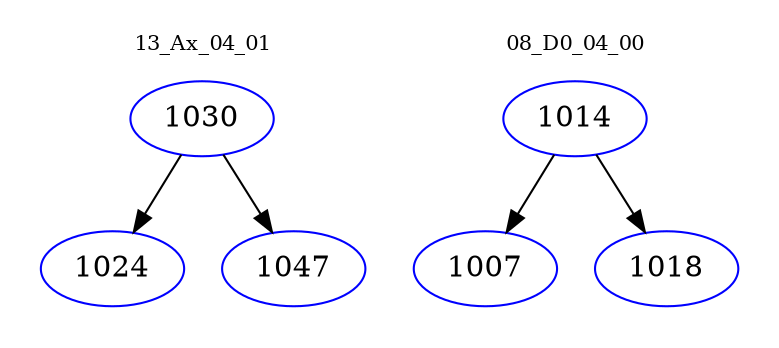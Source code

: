 digraph{
subgraph cluster_0 {
color = white
label = "13_Ax_04_01";
fontsize=10;
T0_1030 [label="1030", color="blue"]
T0_1030 -> T0_1024 [color="black"]
T0_1024 [label="1024", color="blue"]
T0_1030 -> T0_1047 [color="black"]
T0_1047 [label="1047", color="blue"]
}
subgraph cluster_1 {
color = white
label = "08_D0_04_00";
fontsize=10;
T1_1014 [label="1014", color="blue"]
T1_1014 -> T1_1007 [color="black"]
T1_1007 [label="1007", color="blue"]
T1_1014 -> T1_1018 [color="black"]
T1_1018 [label="1018", color="blue"]
}
}
